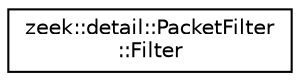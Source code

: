 digraph "Graphical Class Hierarchy"
{
 // LATEX_PDF_SIZE
  edge [fontname="Helvetica",fontsize="10",labelfontname="Helvetica",labelfontsize="10"];
  node [fontname="Helvetica",fontsize="10",shape=record];
  rankdir="LR";
  Node0 [label="zeek::detail::PacketFilter\l::Filter",height=0.2,width=0.4,color="black", fillcolor="white", style="filled",URL="$df/d6b/classzeek_1_1detail_1_1PacketFilter.html#d3/d4e/structzeek_1_1detail_1_1PacketFilter_1_1Filter",tooltip=" "];
}
